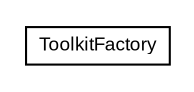 #!/usr/local/bin/dot
#
# Class diagram 
# Generated by UmlGraph version 4.6 (http://www.spinellis.gr/sw/umlgraph)
#

digraph G {
	edge [fontname="arial",fontsize=10,labelfontname="arial",labelfontsize=10];
	node [fontname="arial",fontsize=10,shape=plaintext];
	// com.octo.captcha.component.image.utils.ToolkitFactory
	c926 [label=<<table border="0" cellborder="1" cellspacing="0" cellpadding="2" port="p" href="./ToolkitFactory.html">
		<tr><td><table border="0" cellspacing="0" cellpadding="1">
			<tr><td> ToolkitFactory </td></tr>
		</table></td></tr>
		</table>>, fontname="arial", fontcolor="black", fontsize=9.0];
}

